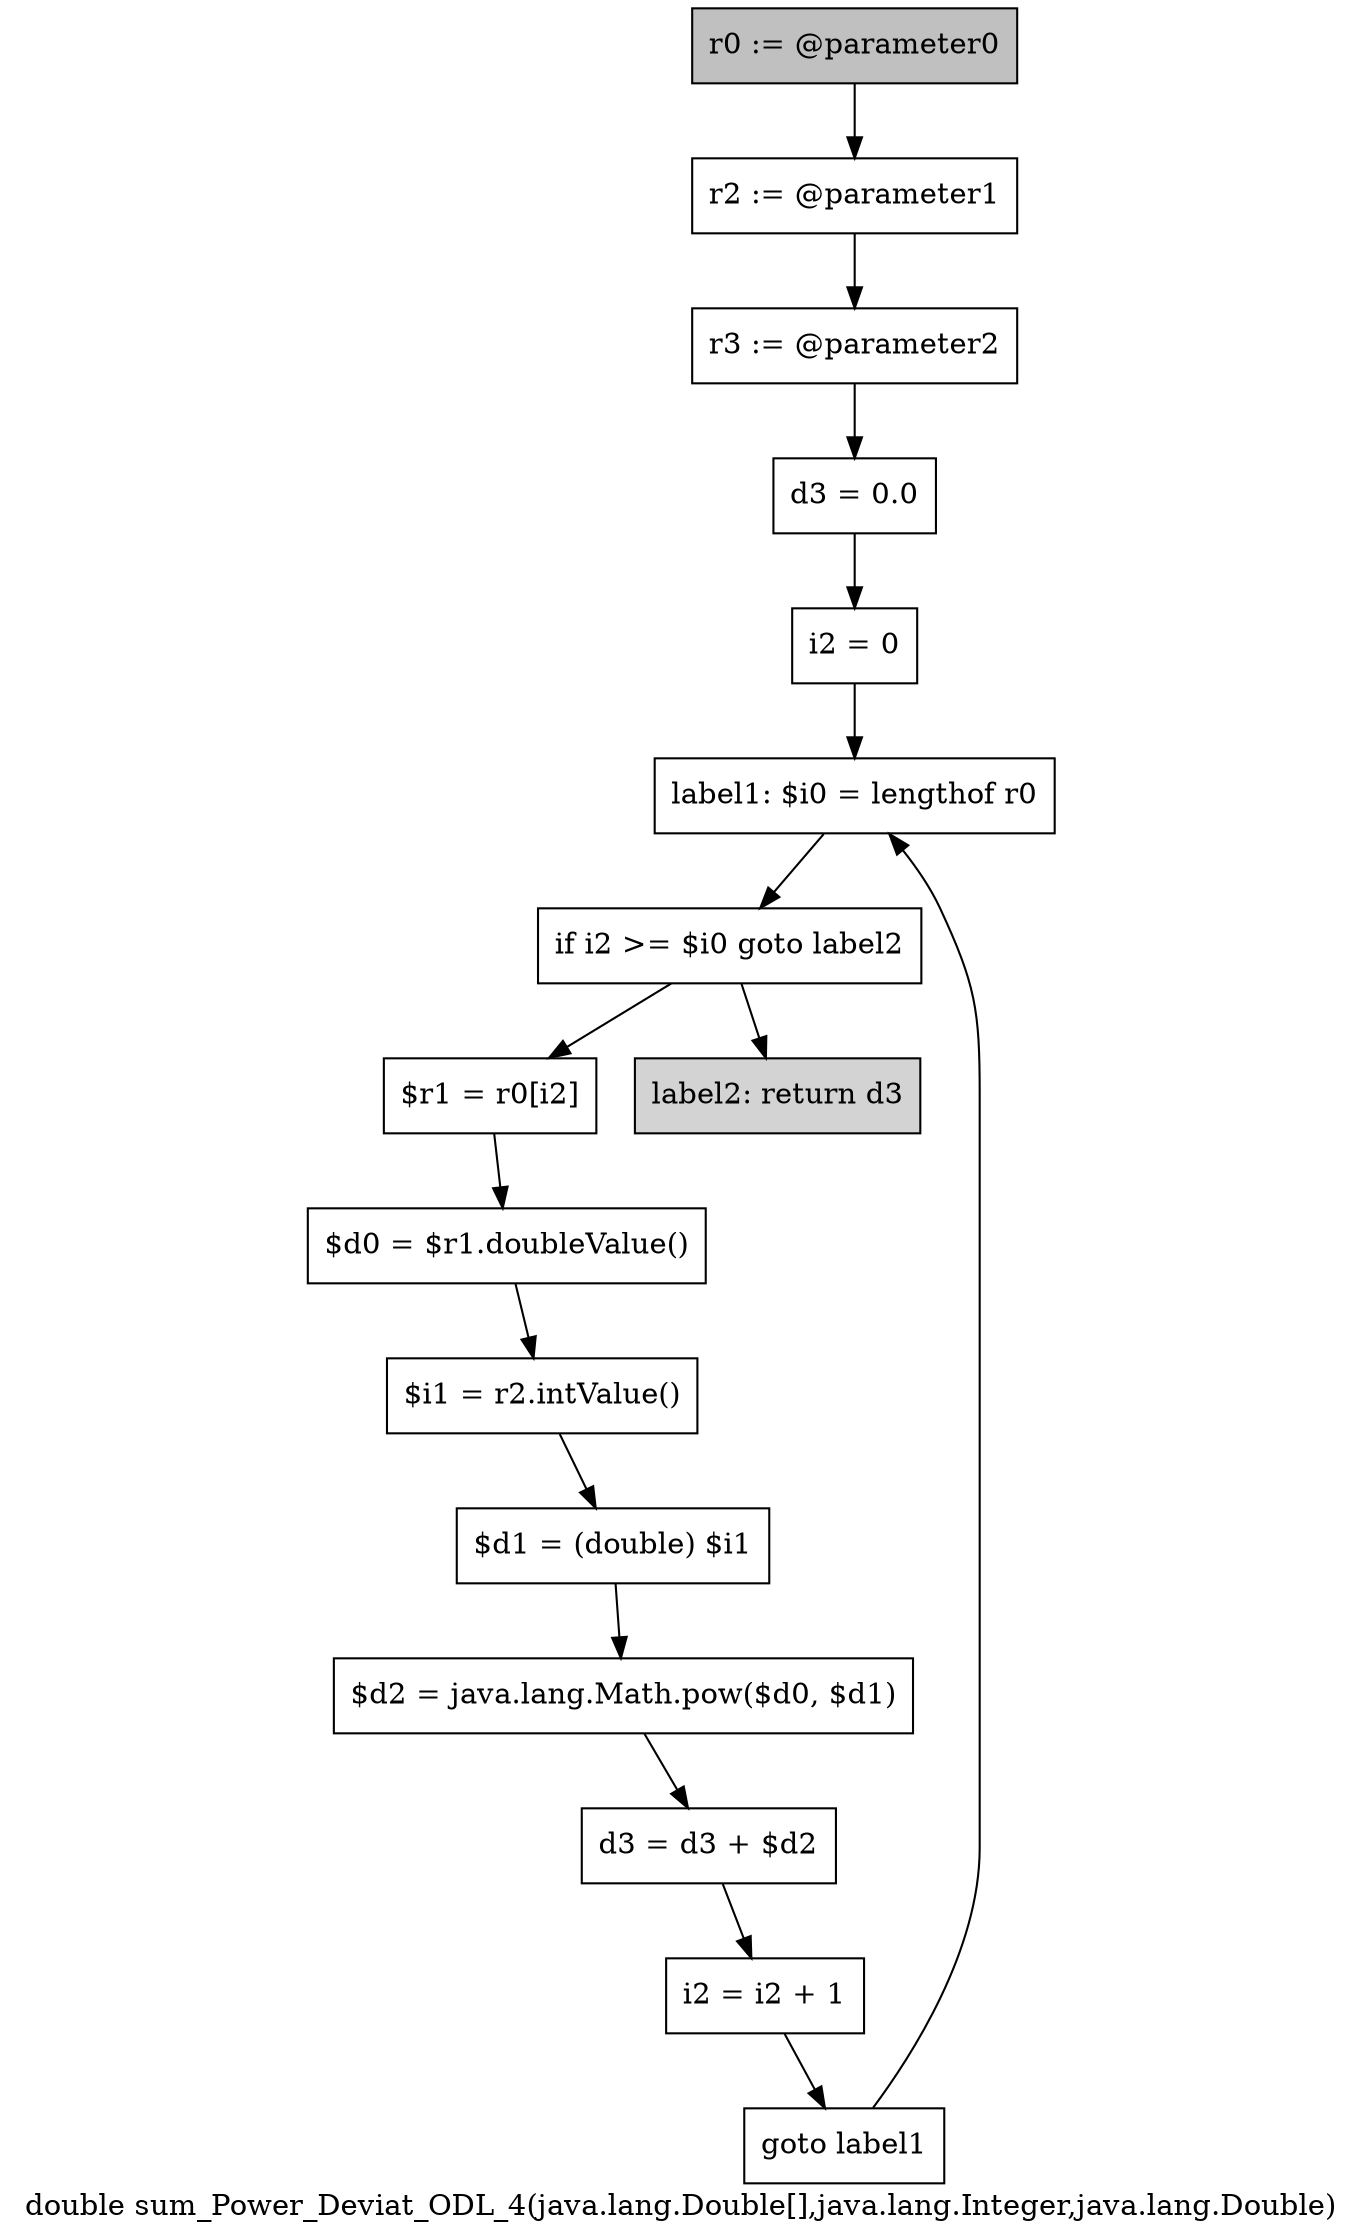 digraph "double sum_Power_Deviat_ODL_4(java.lang.Double[],java.lang.Integer,java.lang.Double)" {
    label="double sum_Power_Deviat_ODL_4(java.lang.Double[],java.lang.Integer,java.lang.Double)";
    node [shape=box];
    "0" [style=filled,fillcolor=gray,label="r0 := @parameter0",];
    "1" [label="r2 := @parameter1",];
    "0"->"1";
    "2" [label="r3 := @parameter2",];
    "1"->"2";
    "3" [label="d3 = 0.0",];
    "2"->"3";
    "4" [label="i2 = 0",];
    "3"->"4";
    "5" [label="label1: $i0 = lengthof r0",];
    "4"->"5";
    "6" [label="if i2 >= $i0 goto label2",];
    "5"->"6";
    "7" [label="$r1 = r0[i2]",];
    "6"->"7";
    "15" [style=filled,fillcolor=lightgray,label="label2: return d3",];
    "6"->"15";
    "8" [label="$d0 = $r1.doubleValue()",];
    "7"->"8";
    "9" [label="$i1 = r2.intValue()",];
    "8"->"9";
    "10" [label="$d1 = (double) $i1",];
    "9"->"10";
    "11" [label="$d2 = java.lang.Math.pow($d0, $d1)",];
    "10"->"11";
    "12" [label="d3 = d3 + $d2",];
    "11"->"12";
    "13" [label="i2 = i2 + 1",];
    "12"->"13";
    "14" [label="goto label1",];
    "13"->"14";
    "14"->"5";
}
